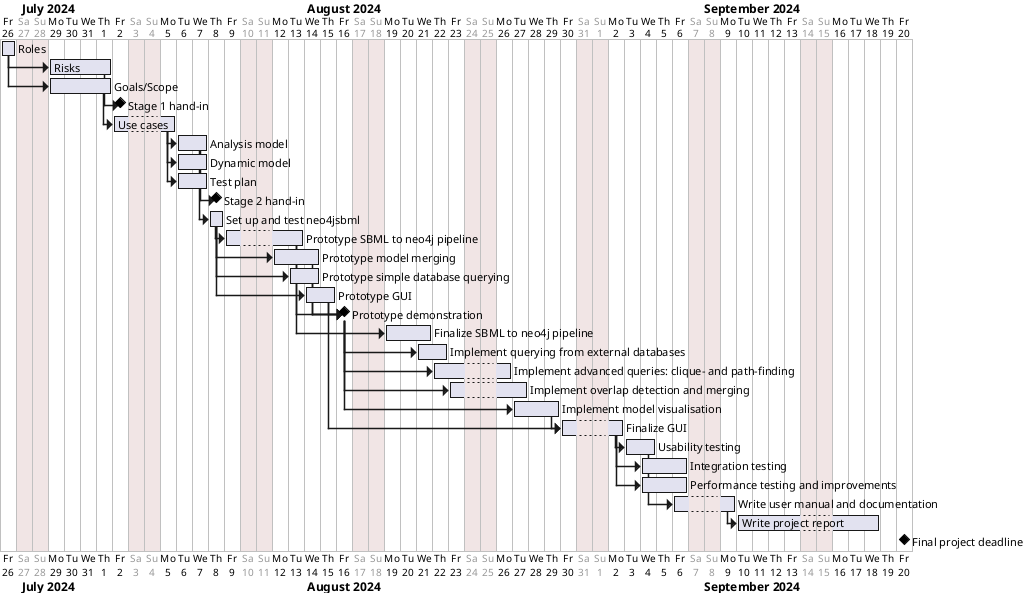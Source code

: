 @startgantt
Project starts 2024-07-26
saturday are closed
sunday are closed

[Roles] requires 1 day
[Risks] requires 4 days and starts on 2024-07-29
[Roles] -> [Risks]
[Goals/Scope] requires 4 days and starts on 2024-07-29
[Roles] -> [Goals/Scope]

[Stage 1 hand-in] happens 2024-08-02
[Risks] -> [Stage 1 hand-in]

[Use cases] requires 2 days
[Goals/Scope] -> [Use cases]
[Analysis model] requires 2 days and starts on 2024-08-05
[Use cases] -> [Analysis model]
[Dynamic model] requires 2 days and starts on 2024-08-05
[Use cases] -> [Dynamic model]
[Test plan] requires 2 days and starts on 2024-08-05
[Use cases] -> [Test plan]

[Stage 2 hand-in] happens 2024-08-08
[Analysis model] -> [Stage 2 hand-in]

[Set up and test neo4jsbml] requires 1 days
[Analysis model] -> [Set up and test neo4jsbml]
[Prototype SBML to neo4j pipeline] requires 3 days
[Set up and test neo4jsbml] -> [Prototype SBML to neo4j pipeline]
[Prototype model merging] requires 3 days and starts on 2024-08-12
[Set up and test neo4jsbml] -> [Prototype model merging]
[Prototype simple database querying] requires 2 days and starts on 2024-08-13
[Set up and test neo4jsbml] -> [Prototype simple database querying]
[Prototype GUI] requires 2 days and starts on 2024-08-14
[Set up and test neo4jsbml] -> [Prototype GUI]

[Prototype demonstration] happens 2024-08-16
[Prototype SBML to neo4j pipeline] -> [Prototype demonstration]
[Prototype simple database querying] -> [Prototype demonstration]
[Prototype model merging] -> [Prototype demonstration]
[Prototype GUI] -> [Prototype demonstration]

[Finalize SBML to neo4j pipeline] requires 3 days and starts on 2024-08-19
[Prototype SBML to neo4j pipeline] -> [Finalize SBML to neo4j pipeline]
[Implement querying from external databases] requires 2 days and starts on 2024-08-21
[Prototype demonstration] -> [Implement querying from external databases]
[Implement advanced queries: clique- and path-finding] requires 3 days and starts on 2024-08-22
[Prototype demonstration] -> [Implement advanced queries: clique- and path-finding]
[Implement overlap detection and merging] requires 3 days and starts on 2024-08-23
[Prototype demonstration] -> [Implement overlap detection and merging]
[Implement model visualisation] requires 3 days and starts on 2024-08-27
[Prototype demonstration] -> [Implement model visualisation]
[Finalize GUI] requires 2 days
[Prototype GUI] -> [Finalize GUI]
[Implement model visualisation] -> [Finalize GUI]
[Usability testing] requires 2 days
[Finalize GUI] -> [Usability testing]
[Integration testing] requires 3 days and starts on 2024-09-04
[Finalize GUI] -> [Integration testing]
[Performance testing and improvements] requires 3 days and starts on 2024-09-04
[Finalize GUI] -> [Performance testing and improvements]
[Write user manual and documentation] requires 2 days and starts on 2024-09-06
[Usability testing] -> [Write user manual and documentation]
[Write project report] requires 7 days
[Write user manual and documentation] -> [Write project report]

[Final project deadline] happens 2024-09-20

[Roles] is 100% completed
[Risks] is 100% completed
[Goals/Scope] is 100% completed
[Use cases] is 100% completed
[Analysis model] is 100% complete
[Dynamic model] is 100% completed
[Test plan] is 100% completed

@endgantt
